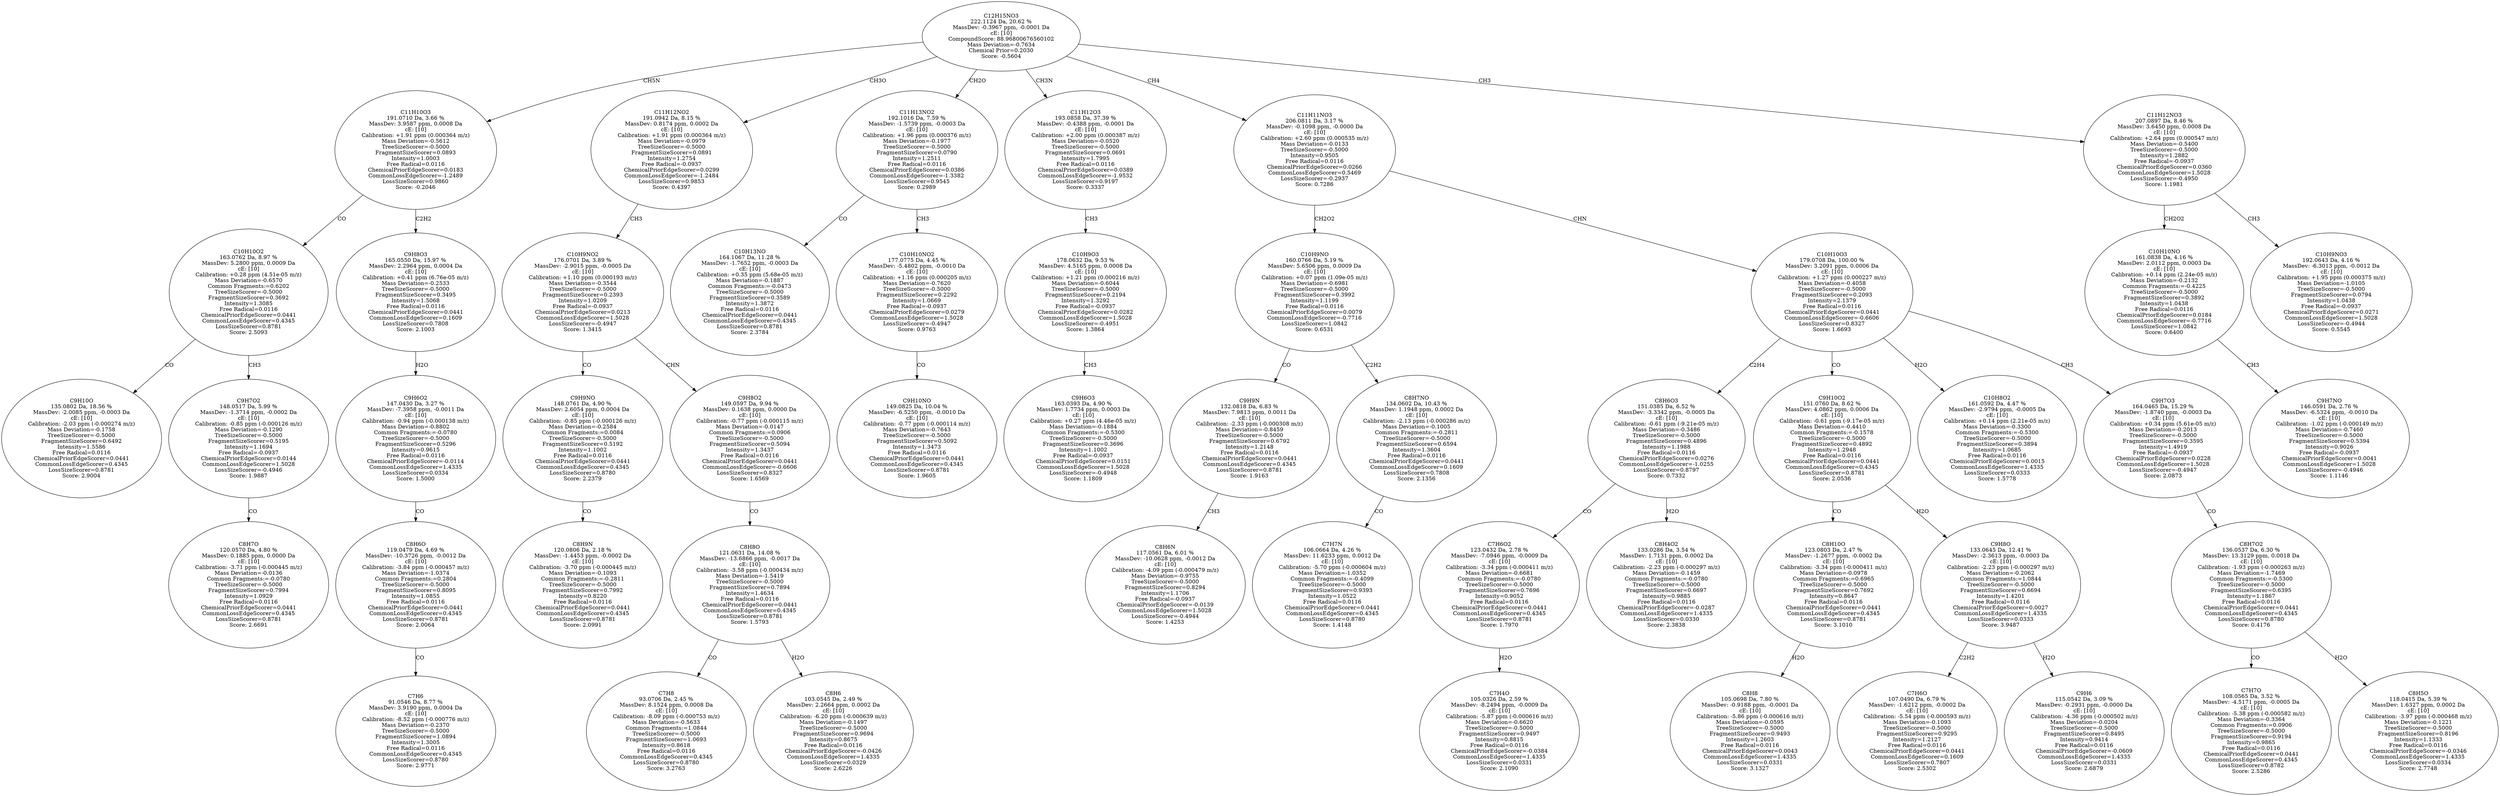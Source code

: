 strict digraph {
v1 [label="C9H10O\n135.0802 Da, 18.56 %\nMassDev: -2.0085 ppm, -0.0003 Da\ncE: [10]\nCalibration: -2.03 ppm (-0.000274 m/z)\nMass Deviation=-0.1758\nTreeSizeScorer=-0.5000\nFragmentSizeScorer=0.6492\nIntensity=1.5586\nFree Radical=0.0116\nChemicalPriorEdgeScorer=0.0441\nCommonLossEdgeScorer=0.4345\nLossSizeScorer=0.8781\nScore: 2.9004"];
v2 [label="C8H7O\n120.0570 Da, 4.80 %\nMassDev: 0.1885 ppm, 0.0000 Da\ncE: [10]\nCalibration: -3.71 ppm (-0.000445 m/z)\nMass Deviation=-0.0136\nCommon Fragments:=-0.0780\nTreeSizeScorer=-0.5000\nFragmentSizeScorer=0.7994\nIntensity=1.0929\nFree Radical=0.0116\nChemicalPriorEdgeScorer=0.0441\nCommonLossEdgeScorer=0.4345\nLossSizeScorer=0.8781\nScore: 2.6691"];
v3 [label="C9H7O2\n148.0517 Da, 5.99 %\nMassDev: -1.3714 ppm, -0.0002 Da\ncE: [10]\nCalibration: -0.85 ppm (-0.000126 m/z)\nMass Deviation=-0.1290\nTreeSizeScorer=-0.5000\nFragmentSizeScorer=0.5195\nIntensity=1.1694\nFree Radical=-0.0937\nChemicalPriorEdgeScorer=0.0144\nCommonLossEdgeScorer=1.5028\nLossSizeScorer=-0.4946\nScore: 1.9887"];
v4 [label="C10H10O2\n163.0762 Da, 8.97 %\nMassDev: 5.2800 ppm, 0.0009 Da\ncE: [10]\nCalibration: +0.28 ppm (4.51e-05 m/z)\nMass Deviation=-0.6570\nCommon Fragments:=0.6202\nTreeSizeScorer=-0.5000\nFragmentSizeScorer=0.3692\nIntensity=1.3085\nFree Radical=0.0116\nChemicalPriorEdgeScorer=0.0441\nCommonLossEdgeScorer=0.4345\nLossSizeScorer=0.8781\nScore: 2.5093"];
v5 [label="C7H6\n91.0546 Da, 8.77 %\nMassDev: 3.9190 ppm, 0.0004 Da\ncE: [10]\nCalibration: -8.52 ppm (-0.000776 m/z)\nMass Deviation=-0.2370\nTreeSizeScorer=-0.5000\nFragmentSizeScorer=1.0894\nIntensity=1.3005\nFree Radical=0.0116\nCommonLossEdgeScorer=0.4345\nLossSizeScorer=0.8780\nScore: 2.9771"];
v6 [label="C8H6O\n119.0479 Da, 4.69 %\nMassDev: -10.3726 ppm, -0.0012 Da\ncE: [10]\nCalibration: -3.84 ppm (-0.000457 m/z)\nMass Deviation=-1.0374\nCommon Fragments:=0.2804\nTreeSizeScorer=-0.5000\nFragmentSizeScorer=0.8095\nIntensity=1.0855\nFree Radical=0.0116\nChemicalPriorEdgeScorer=0.0441\nCommonLossEdgeScorer=0.4345\nLossSizeScorer=0.8781\nScore: 2.0064"];
v7 [label="C9H6O2\n147.0430 Da, 3.27 %\nMassDev: -7.3958 ppm, -0.0011 Da\ncE: [10]\nCalibration: -0.94 ppm (-0.000138 m/z)\nMass Deviation=-0.8802\nCommon Fragments:=-0.0780\nTreeSizeScorer=-0.5000\nFragmentSizeScorer=0.5296\nIntensity=0.9615\nFree Radical=0.0116\nChemicalPriorEdgeScorer=-0.0114\nCommonLossEdgeScorer=1.4335\nLossSizeScorer=0.0334\nScore: 1.5000"];
v8 [label="C9H8O3\n165.0550 Da, 15.97 %\nMassDev: 2.2964 ppm, 0.0004 Da\ncE: [10]\nCalibration: +0.41 ppm (6.76e-05 m/z)\nMass Deviation=-0.2533\nTreeSizeScorer=-0.5000\nFragmentSizeScorer=0.3495\nIntensity=1.5068\nFree Radical=0.0116\nChemicalPriorEdgeScorer=0.0441\nCommonLossEdgeScorer=0.1609\nLossSizeScorer=0.7808\nScore: 2.1003"];
v9 [label="C11H10O3\n191.0710 Da, 3.66 %\nMassDev: 3.9587 ppm, 0.0008 Da\ncE: [10]\nCalibration: +1.91 ppm (0.000364 m/z)\nMass Deviation=-0.5612\nTreeSizeScorer=-0.5000\nFragmentSizeScorer=0.0893\nIntensity=1.0003\nFree Radical=0.0116\nChemicalPriorEdgeScorer=0.0183\nCommonLossEdgeScorer=-1.2489\nLossSizeScorer=0.9860\nScore: -0.2046"];
v10 [label="C8H9N\n120.0806 Da, 2.18 %\nMassDev: -1.4453 ppm, -0.0002 Da\ncE: [10]\nCalibration: -3.70 ppm (-0.000445 m/z)\nMass Deviation=-0.1093\nCommon Fragments:=-0.2811\nTreeSizeScorer=-0.5000\nFragmentSizeScorer=0.7992\nIntensity=0.8220\nFree Radical=0.0116\nChemicalPriorEdgeScorer=0.0441\nCommonLossEdgeScorer=0.4345\nLossSizeScorer=0.8781\nScore: 2.0991"];
v11 [label="C9H9NO\n148.0761 Da, 4.90 %\nMassDev: 2.6054 ppm, 0.0004 Da\ncE: [10]\nCalibration: -0.85 ppm (-0.000126 m/z)\nMass Deviation=-0.2584\nCommon Fragments:=0.0084\nTreeSizeScorer=-0.5000\nFragmentSizeScorer=0.5192\nIntensity=1.1002\nFree Radical=0.0116\nChemicalPriorEdgeScorer=0.0441\nCommonLossEdgeScorer=0.4345\nLossSizeScorer=0.8780\nScore: 2.2379"];
v12 [label="C7H8\n93.0706 Da, 2.45 %\nMassDev: 8.1524 ppm, 0.0008 Da\ncE: [10]\nCalibration: -8.09 ppm (-0.000753 m/z)\nMass Deviation=-0.5633\nCommon Fragments:=1.0844\nTreeSizeScorer=-0.5000\nFragmentSizeScorer=1.0693\nIntensity=0.8618\nFree Radical=0.0116\nCommonLossEdgeScorer=0.4345\nLossSizeScorer=0.8780\nScore: 3.2763"];
v13 [label="C8H6\n103.0545 Da, 2.49 %\nMassDev: 2.2664 ppm, 0.0002 Da\ncE: [10]\nCalibration: -6.20 ppm (-0.000639 m/z)\nMass Deviation=-0.1497\nTreeSizeScorer=-0.5000\nFragmentSizeScorer=0.9694\nIntensity=0.8675\nFree Radical=0.0116\nChemicalPriorEdgeScorer=-0.0426\nCommonLossEdgeScorer=1.4335\nLossSizeScorer=0.0329\nScore: 2.6226"];
v14 [label="C8H8O\n121.0631 Da, 14.08 %\nMassDev: -13.6866 ppm, -0.0017 Da\ncE: [10]\nCalibration: -3.58 ppm (-0.000434 m/z)\nMass Deviation=-1.5419\nTreeSizeScorer=-0.5000\nFragmentSizeScorer=0.7894\nIntensity=1.4634\nFree Radical=0.0116\nChemicalPriorEdgeScorer=0.0441\nCommonLossEdgeScorer=0.4345\nLossSizeScorer=0.8781\nScore: 1.5793"];
v15 [label="C9H8O2\n149.0597 Da, 9.94 %\nMassDev: 0.1638 ppm, 0.0000 Da\ncE: [10]\nCalibration: -0.77 ppm (-0.000115 m/z)\nMass Deviation=-0.0147\nCommon Fragments:=0.0906\nTreeSizeScorer=-0.5000\nFragmentSizeScorer=0.5094\nIntensity=1.3437\nFree Radical=0.0116\nChemicalPriorEdgeScorer=0.0441\nCommonLossEdgeScorer=-0.6606\nLossSizeScorer=0.8327\nScore: 1.6569"];
v16 [label="C10H9NO2\n176.0701 Da, 3.89 %\nMassDev: -2.9015 ppm, -0.0005 Da\ncE: [10]\nCalibration: +1.10 ppm (0.000193 m/z)\nMass Deviation=-0.3544\nTreeSizeScorer=-0.5000\nFragmentSizeScorer=0.2393\nIntensity=1.0209\nFree Radical=-0.0937\nChemicalPriorEdgeScorer=0.0213\nCommonLossEdgeScorer=1.5028\nLossSizeScorer=-0.4947\nScore: 1.3415"];
v17 [label="C11H12NO2\n191.0942 Da, 8.15 %\nMassDev: 0.8174 ppm, 0.0002 Da\ncE: [10]\nCalibration: +1.91 ppm (0.000364 m/z)\nMass Deviation=-0.0979\nTreeSizeScorer=-0.5000\nFragmentSizeScorer=0.0891\nIntensity=1.2754\nFree Radical=-0.0937\nChemicalPriorEdgeScorer=0.0299\nCommonLossEdgeScorer=-1.2484\nLossSizeScorer=0.9853\nScore: 0.4397"];
v18 [label="C10H13NO\n164.1067 Da, 11.28 %\nMassDev: -1.7652 ppm, -0.0003 Da\ncE: [10]\nCalibration: +0.35 ppm (5.68e-05 m/z)\nMass Deviation=-0.1887\nCommon Fragments:=-0.0473\nTreeSizeScorer=-0.5000\nFragmentSizeScorer=0.3589\nIntensity=1.3872\nFree Radical=0.0116\nChemicalPriorEdgeScorer=0.0441\nCommonLossEdgeScorer=0.4345\nLossSizeScorer=0.8781\nScore: 2.3784"];
v19 [label="C9H10NO\n149.0825 Da, 10.04 %\nMassDev: -6.5250 ppm, -0.0010 Da\ncE: [10]\nCalibration: -0.77 ppm (-0.000114 m/z)\nMass Deviation=-0.7643\nTreeSizeScorer=-0.5000\nFragmentSizeScorer=0.5092\nIntensity=1.3473\nFree Radical=0.0116\nChemicalPriorEdgeScorer=0.0441\nCommonLossEdgeScorer=0.4345\nLossSizeScorer=0.8781\nScore: 1.9605"];
v20 [label="C10H10NO2\n177.0775 Da, 4.45 %\nMassDev: -5.4802 ppm, -0.0010 Da\ncE: [10]\nCalibration: +1.16 ppm (0.000205 m/z)\nMass Deviation=-0.7620\nTreeSizeScorer=-0.5000\nFragmentSizeScorer=0.2292\nIntensity=1.0669\nFree Radical=-0.0937\nChemicalPriorEdgeScorer=0.0279\nCommonLossEdgeScorer=1.5028\nLossSizeScorer=-0.4947\nScore: 0.9763"];
v21 [label="C11H13NO2\n192.1016 Da, 7.59 %\nMassDev: -1.5739 ppm, -0.0003 Da\ncE: [10]\nCalibration: +1.96 ppm (0.000376 m/z)\nMass Deviation=-0.1977\nTreeSizeScorer=-0.5000\nFragmentSizeScorer=0.0790\nIntensity=1.2511\nFree Radical=0.0116\nChemicalPriorEdgeScorer=0.0386\nCommonLossEdgeScorer=-1.3382\nLossSizeScorer=0.9545\nScore: 0.2989"];
v22 [label="C9H6O3\n163.0393 Da, 4.90 %\nMassDev: 1.7734 ppm, 0.0003 Da\ncE: [10]\nCalibration: +0.27 ppm (4.46e-05 m/z)\nMass Deviation=-0.1884\nCommon Fragments:=-0.5300\nTreeSizeScorer=-0.5000\nFragmentSizeScorer=0.3696\nIntensity=1.1002\nFree Radical=-0.0937\nChemicalPriorEdgeScorer=0.0151\nCommonLossEdgeScorer=1.5028\nLossSizeScorer=-0.4948\nScore: 1.1809"];
v23 [label="C10H9O3\n178.0632 Da, 9.53 %\nMassDev: 4.5165 ppm, 0.0008 Da\ncE: [10]\nCalibration: +1.21 ppm (0.000216 m/z)\nMass Deviation=-0.6044\nTreeSizeScorer=-0.5000\nFragmentSizeScorer=0.2194\nIntensity=1.3292\nFree Radical=-0.0937\nChemicalPriorEdgeScorer=0.0282\nCommonLossEdgeScorer=1.5028\nLossSizeScorer=-0.4951\nScore: 1.3864"];
v24 [label="C11H12O3\n193.0858 Da, 37.39 %\nMassDev: -0.4388 ppm, -0.0001 Da\ncE: [10]\nCalibration: +2.00 ppm (0.000387 m/z)\nMass Deviation=-0.0520\nTreeSizeScorer=-0.5000\nFragmentSizeScorer=0.0691\nIntensity=1.7995\nFree Radical=0.0116\nChemicalPriorEdgeScorer=0.0389\nCommonLossEdgeScorer=-1.9532\nLossSizeScorer=0.9197\nScore: 0.3337"];
v25 [label="C8H6N\n117.0561 Da, 6.01 %\nMassDev: -10.0628 ppm, -0.0012 Da\ncE: [10]\nCalibration: -4.09 ppm (-0.000479 m/z)\nMass Deviation=-0.9755\nTreeSizeScorer=-0.5000\nFragmentSizeScorer=0.8294\nIntensity=1.1706\nFree Radical=-0.0937\nChemicalPriorEdgeScorer=-0.0139\nCommonLossEdgeScorer=1.5028\nLossSizeScorer=-0.4944\nScore: 1.4253"];
v26 [label="C9H9N\n132.0818 Da, 6.83 %\nMassDev: 7.9813 ppm, 0.0011 Da\ncE: [10]\nCalibration: -2.33 ppm (-0.000308 m/z)\nMass Deviation=-0.8459\nTreeSizeScorer=-0.5000\nFragmentSizeScorer=0.6792\nIntensity=1.2148\nFree Radical=0.0116\nChemicalPriorEdgeScorer=0.0441\nCommonLossEdgeScorer=0.4345\nLossSizeScorer=0.8781\nScore: 1.9163"];
v27 [label="C7H7N\n106.0664 Da, 4.26 %\nMassDev: 11.6233 ppm, 0.0012 Da\ncE: [10]\nCalibration: -5.70 ppm (-0.000604 m/z)\nMass Deviation=-1.0352\nCommon Fragments:=-0.4099\nTreeSizeScorer=-0.5000\nFragmentSizeScorer=0.9393\nIntensity=1.0522\nFree Radical=0.0116\nChemicalPriorEdgeScorer=0.0441\nCommonLossEdgeScorer=0.4345\nLossSizeScorer=0.8780\nScore: 1.4148"];
v28 [label="C8H7NO\n134.0602 Da, 10.43 %\nMassDev: 1.1948 ppm, 0.0002 Da\ncE: [10]\nCalibration: -2.13 ppm (-0.000286 m/z)\nMass Deviation=-0.1005\nCommon Fragments:=-0.2811\nTreeSizeScorer=-0.5000\nFragmentSizeScorer=0.6594\nIntensity=1.3604\nFree Radical=0.0116\nChemicalPriorEdgeScorer=0.0441\nCommonLossEdgeScorer=0.1609\nLossSizeScorer=0.7808\nScore: 2.1356"];
v29 [label="C10H9NO\n160.0766 Da, 5.19 %\nMassDev: 5.6506 ppm, 0.0009 Da\ncE: [10]\nCalibration: +0.07 ppm (1.09e-05 m/z)\nMass Deviation=-0.6981\nTreeSizeScorer=-0.5000\nFragmentSizeScorer=0.3992\nIntensity=1.1199\nFree Radical=0.0116\nChemicalPriorEdgeScorer=0.0079\nCommonLossEdgeScorer=-0.7716\nLossSizeScorer=1.0842\nScore: 0.6531"];
v30 [label="C7H4O\n105.0326 Da, 2.59 %\nMassDev: -8.2494 ppm, -0.0009 Da\ncE: [10]\nCalibration: -5.87 ppm (-0.000616 m/z)\nMass Deviation=-0.6620\nTreeSizeScorer=-0.5000\nFragmentSizeScorer=0.9497\nIntensity=0.8815\nFree Radical=0.0116\nChemicalPriorEdgeScorer=-0.0384\nCommonLossEdgeScorer=1.4335\nLossSizeScorer=0.0331\nScore: 2.1090"];
v31 [label="C7H6O2\n123.0432 Da, 2.78 %\nMassDev: -7.0946 ppm, -0.0009 Da\ncE: [10]\nCalibration: -3.34 ppm (-0.000411 m/z)\nMass Deviation=-0.6681\nCommon Fragments:=-0.0780\nTreeSizeScorer=-0.5000\nFragmentSizeScorer=0.7696\nIntensity=0.9052\nFree Radical=0.0116\nChemicalPriorEdgeScorer=0.0441\nCommonLossEdgeScorer=0.4345\nLossSizeScorer=0.8781\nScore: 1.7970"];
v32 [label="C8H4O2\n133.0286 Da, 3.54 %\nMassDev: 1.7131 ppm, 0.0002 Da\ncE: [10]\nCalibration: -2.23 ppm (-0.000297 m/z)\nMass Deviation=-0.1459\nCommon Fragments:=-0.0780\nTreeSizeScorer=-0.5000\nFragmentSizeScorer=0.6697\nIntensity=0.9885\nFree Radical=0.0116\nChemicalPriorEdgeScorer=-0.0287\nCommonLossEdgeScorer=1.4335\nLossSizeScorer=0.0330\nScore: 2.3838"];
v33 [label="C8H6O3\n151.0385 Da, 6.52 %\nMassDev: -3.3342 ppm, -0.0005 Da\ncE: [10]\nCalibration: -0.61 ppm (-9.21e-05 m/z)\nMass Deviation=-0.3486\nTreeSizeScorer=-0.5000\nFragmentSizeScorer=0.4896\nIntensity=1.1988\nFree Radical=0.0116\nChemicalPriorEdgeScorer=0.0276\nCommonLossEdgeScorer=-1.0255\nLossSizeScorer=0.8797\nScore: 0.7332"];
v34 [label="C8H8\n105.0698 Da, 7.80 %\nMassDev: -0.9188 ppm, -0.0001 Da\ncE: [10]\nCalibration: -5.86 ppm (-0.000616 m/z)\nMass Deviation=-0.0595\nTreeSizeScorer=-0.5000\nFragmentSizeScorer=0.9493\nIntensity=1.2603\nFree Radical=0.0116\nChemicalPriorEdgeScorer=0.0043\nCommonLossEdgeScorer=1.4335\nLossSizeScorer=0.0331\nScore: 3.1327"];
v35 [label="C8H10O\n123.0803 Da, 2.47 %\nMassDev: -1.2677 ppm, -0.0002 Da\ncE: [10]\nCalibration: -3.34 ppm (-0.000411 m/z)\nMass Deviation=-0.0978\nCommon Fragments:=0.6965\nTreeSizeScorer=-0.5000\nFragmentSizeScorer=0.7692\nIntensity=0.8647\nFree Radical=0.0116\nChemicalPriorEdgeScorer=0.0441\nCommonLossEdgeScorer=0.4345\nLossSizeScorer=0.8781\nScore: 3.1010"];
v36 [label="C7H6O\n107.0490 Da, 6.79 %\nMassDev: -1.6212 ppm, -0.0002 Da\ncE: [10]\nCalibration: -5.54 ppm (-0.000593 m/z)\nMass Deviation=-0.1093\nTreeSizeScorer=-0.5000\nFragmentSizeScorer=0.9295\nIntensity=1.2127\nFree Radical=0.0116\nChemicalPriorEdgeScorer=0.0441\nCommonLossEdgeScorer=0.1609\nLossSizeScorer=0.7807\nScore: 2.5302"];
v37 [label="C9H6\n115.0542 Da, 3.09 %\nMassDev: -0.2931 ppm, -0.0000 Da\ncE: [10]\nCalibration: -4.36 ppm (-0.000502 m/z)\nMass Deviation=-0.0204\nTreeSizeScorer=-0.5000\nFragmentSizeScorer=0.8495\nIntensity=0.9414\nFree Radical=0.0116\nChemicalPriorEdgeScorer=-0.0609\nCommonLossEdgeScorer=1.4335\nLossSizeScorer=0.0331\nScore: 2.6879"];
v38 [label="C9H8O\n133.0645 Da, 12.41 %\nMassDev: -2.3613 ppm, -0.0003 Da\ncE: [10]\nCalibration: -2.23 ppm (-0.000297 m/z)\nMass Deviation=-0.2062\nCommon Fragments:=1.0844\nTreeSizeScorer=-0.5000\nFragmentSizeScorer=0.6694\nIntensity=1.4201\nFree Radical=0.0116\nChemicalPriorEdgeScorer=0.0027\nCommonLossEdgeScorer=1.4335\nLossSizeScorer=0.0333\nScore: 3.9487"];
v39 [label="C9H10O2\n151.0760 Da, 8.62 %\nMassDev: 4.0862 ppm, 0.0006 Da\ncE: [10]\nCalibration: -0.61 ppm (-9.17e-05 m/z)\nMass Deviation=-0.4410\nCommon Fragments:=-0.1578\nTreeSizeScorer=-0.5000\nFragmentSizeScorer=0.4892\nIntensity=1.2948\nFree Radical=0.0116\nChemicalPriorEdgeScorer=0.0441\nCommonLossEdgeScorer=0.4345\nLossSizeScorer=0.8781\nScore: 2.0536"];
v40 [label="C10H8O2\n161.0592 Da, 4.47 %\nMassDev: -2.9794 ppm, -0.0005 Da\ncE: [10]\nCalibration: +0.14 ppm (2.21e-05 m/z)\nMass Deviation=-0.3300\nCommon Fragments:=-0.5300\nTreeSizeScorer=-0.5000\nFragmentSizeScorer=0.3894\nIntensity=1.0685\nFree Radical=0.0116\nChemicalPriorEdgeScorer=0.0015\nCommonLossEdgeScorer=1.4335\nLossSizeScorer=0.0333\nScore: 1.5778"];
v41 [label="C7H7O\n108.0565 Da, 3.52 %\nMassDev: -4.5171 ppm, -0.0005 Da\ncE: [10]\nCalibration: -5.38 ppm (-0.000582 m/z)\nMass Deviation=-0.3364\nCommon Fragments:=0.0906\nTreeSizeScorer=-0.5000\nFragmentSizeScorer=0.9194\nIntensity=0.9865\nFree Radical=0.0116\nChemicalPriorEdgeScorer=0.0441\nCommonLossEdgeScorer=0.4345\nLossSizeScorer=0.8782\nScore: 2.5286"];
v42 [label="C8H5O\n118.0415 Da, 5.39 %\nMassDev: 1.6327 ppm, 0.0002 Da\ncE: [10]\nCalibration: -3.97 ppm (-0.000468 m/z)\nMass Deviation=-0.1221\nTreeSizeScorer=-0.5000\nFragmentSizeScorer=0.8196\nIntensity=1.1333\nFree Radical=0.0116\nChemicalPriorEdgeScorer=-0.0346\nCommonLossEdgeScorer=1.4335\nLossSizeScorer=0.0334\nScore: 2.7748"];
v43 [label="C8H7O2\n136.0537 Da, 6.30 %\nMassDev: 13.3129 ppm, 0.0018 Da\ncE: [10]\nCalibration: -1.93 ppm (-0.000263 m/z)\nMass Deviation=-1.7469\nCommon Fragments:=-0.5300\nTreeSizeScorer=-0.5000\nFragmentSizeScorer=0.6395\nIntensity=1.1867\nFree Radical=0.0116\nChemicalPriorEdgeScorer=0.0441\nCommonLossEdgeScorer=0.4345\nLossSizeScorer=0.8780\nScore: 0.4176"];
v44 [label="C9H7O3\n164.0465 Da, 15.29 %\nMassDev: -1.8740 ppm, -0.0003 Da\ncE: [10]\nCalibration: +0.34 ppm (5.61e-05 m/z)\nMass Deviation=-0.2013\nTreeSizeScorer=-0.5000\nFragmentSizeScorer=0.3595\nIntensity=1.4919\nFree Radical=-0.0937\nChemicalPriorEdgeScorer=0.0228\nCommonLossEdgeScorer=1.5028\nLossSizeScorer=-0.4947\nScore: 2.0873"];
v45 [label="C10H10O3\n179.0708 Da, 100.00 %\nMassDev: 3.2091 ppm, 0.0006 Da\ncE: [10]\nCalibration: +1.27 ppm (0.000227 m/z)\nMass Deviation=-0.4058\nTreeSizeScorer=-0.5000\nFragmentSizeScorer=0.2093\nIntensity=2.1379\nFree Radical=0.0116\nChemicalPriorEdgeScorer=0.0441\nCommonLossEdgeScorer=-0.6606\nLossSizeScorer=0.8327\nScore: 1.6693"];
v46 [label="C11H11NO3\n206.0811 Da, 3.17 %\nMassDev: -0.1098 ppm, -0.0000 Da\ncE: [10]\nCalibration: +2.60 ppm (0.000535 m/z)\nMass Deviation=-0.0133\nTreeSizeScorer=-0.5000\nIntensity=0.9505\nFree Radical=0.0116\nChemicalPriorEdgeScorer=0.0266\nCommonLossEdgeScorer=0.5469\nLossSizeScorer=-0.2937\nScore: 0.7286"];
v47 [label="C9H7NO\n146.0591 Da, 2.76 %\nMassDev: -6.5324 ppm, -0.0010 Da\ncE: [10]\nCalibration: -1.02 ppm (-0.000149 m/z)\nMass Deviation=-0.7460\nTreeSizeScorer=-0.5000\nFragmentSizeScorer=0.5394\nIntensity=0.9026\nFree Radical=-0.0937\nChemicalPriorEdgeScorer=0.0041\nCommonLossEdgeScorer=1.5028\nLossSizeScorer=-0.4946\nScore: 1.1146"];
v48 [label="C10H10NO\n161.0838 Da, 4.16 %\nMassDev: 2.0112 ppm, 0.0003 Da\ncE: [10]\nCalibration: +0.14 ppm (2.24e-05 m/z)\nMass Deviation=-0.2132\nCommon Fragments:=-0.4225\nTreeSizeScorer=-0.5000\nFragmentSizeScorer=0.3892\nIntensity=1.0438\nFree Radical=0.0116\nChemicalPriorEdgeScorer=0.0184\nCommonLossEdgeScorer=-0.7716\nLossSizeScorer=1.0842\nScore: 0.6400"];
v49 [label="C10H9NO3\n192.0643 Da, 4.16 %\nMassDev: -6.3013 ppm, -0.0012 Da\ncE: [10]\nCalibration: +1.95 ppm (0.000375 m/z)\nMass Deviation=-1.0105\nTreeSizeScorer=-0.5000\nFragmentSizeScorer=0.0794\nIntensity=1.0438\nFree Radical=-0.0937\nChemicalPriorEdgeScorer=0.0271\nCommonLossEdgeScorer=1.5028\nLossSizeScorer=-0.4944\nScore: 0.5545"];
v50 [label="C11H12NO3\n207.0897 Da, 8.46 %\nMassDev: 3.6450 ppm, 0.0008 Da\ncE: [10]\nCalibration: +2.64 ppm (0.000547 m/z)\nMass Deviation=-0.5400\nTreeSizeScorer=-0.5000\nIntensity=1.2882\nFree Radical=-0.0937\nChemicalPriorEdgeScorer=0.0360\nCommonLossEdgeScorer=1.5028\nLossSizeScorer=-0.4950\nScore: 1.1981"];
v51 [label="C12H15NO3\n222.1124 Da, 20.62 %\nMassDev: -0.3967 ppm, -0.0001 Da\ncE: [10]\nCompoundScore: 88.96800676560102\nMass Deviation=-0.7634\nChemical Prior=0.2030\nScore: -0.5604"];
v4 -> v1 [label="CO"];
v3 -> v2 [label="CO"];
v4 -> v3 [label="CH3"];
v9 -> v4 [label="CO"];
v6 -> v5 [label="CO"];
v7 -> v6 [label="CO"];
v8 -> v7 [label="H2O"];
v9 -> v8 [label="C2H2"];
v51 -> v9 [label="CH5N"];
v11 -> v10 [label="CO"];
v16 -> v11 [label="CO"];
v14 -> v12 [label="CO"];
v14 -> v13 [label="H2O"];
v15 -> v14 [label="CO"];
v16 -> v15 [label="CHN"];
v17 -> v16 [label="CH3"];
v51 -> v17 [label="CH3O"];
v21 -> v18 [label="CO"];
v20 -> v19 [label="CO"];
v21 -> v20 [label="CH3"];
v51 -> v21 [label="CH2O"];
v23 -> v22 [label="CH3"];
v24 -> v23 [label="CH3"];
v51 -> v24 [label="CH3N"];
v26 -> v25 [label="CH3"];
v29 -> v26 [label="CO"];
v28 -> v27 [label="CO"];
v29 -> v28 [label="C2H2"];
v46 -> v29 [label="CH2O2"];
v31 -> v30 [label="H2O"];
v33 -> v31 [label="CO"];
v33 -> v32 [label="H2O"];
v45 -> v33 [label="C2H4"];
v35 -> v34 [label="H2O"];
v39 -> v35 [label="CO"];
v38 -> v36 [label="C2H2"];
v38 -> v37 [label="H2O"];
v39 -> v38 [label="H2O"];
v45 -> v39 [label="CO"];
v45 -> v40 [label="H2O"];
v43 -> v41 [label="CO"];
v43 -> v42 [label="H2O"];
v44 -> v43 [label="CO"];
v45 -> v44 [label="CH3"];
v46 -> v45 [label="CHN"];
v51 -> v46 [label="CH4"];
v48 -> v47 [label="CH3"];
v50 -> v48 [label="CH2O2"];
v50 -> v49 [label="CH3"];
v51 -> v50 [label="CH3"];
}